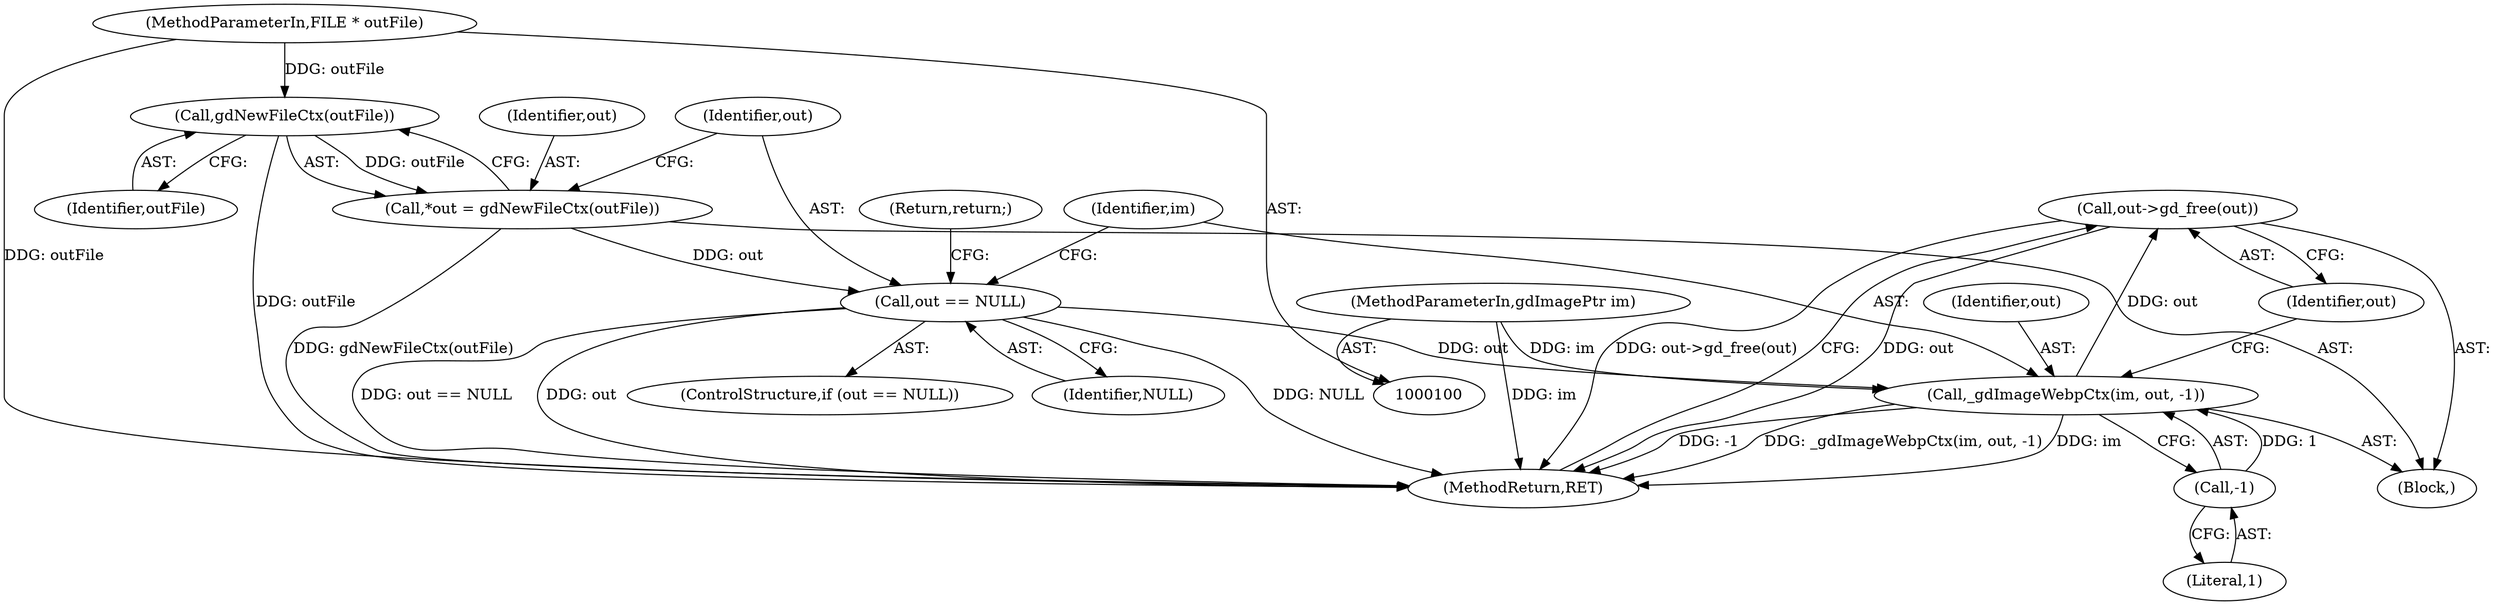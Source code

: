 digraph "0_libgd_a49feeae76d41959d85ee733925a4cf40bac61b2@API" {
"1000120" [label="(Call,out->gd_free(out))"];
"1000115" [label="(Call,_gdImageWebpCtx(im, out, -1))"];
"1000101" [label="(MethodParameterIn,gdImagePtr im)"];
"1000110" [label="(Call,out == NULL)"];
"1000105" [label="(Call,*out = gdNewFileCtx(outFile))"];
"1000107" [label="(Call,gdNewFileCtx(outFile))"];
"1000102" [label="(MethodParameterIn,FILE * outFile)"];
"1000118" [label="(Call,-1)"];
"1000112" [label="(Identifier,NULL)"];
"1000116" [label="(Identifier,im)"];
"1000107" [label="(Call,gdNewFileCtx(outFile))"];
"1000121" [label="(Identifier,out)"];
"1000114" [label="(Return,return;)"];
"1000101" [label="(MethodParameterIn,gdImagePtr im)"];
"1000109" [label="(ControlStructure,if (out == NULL))"];
"1000105" [label="(Call,*out = gdNewFileCtx(outFile))"];
"1000110" [label="(Call,out == NULL)"];
"1000102" [label="(MethodParameterIn,FILE * outFile)"];
"1000115" [label="(Call,_gdImageWebpCtx(im, out, -1))"];
"1000117" [label="(Identifier,out)"];
"1000119" [label="(Literal,1)"];
"1000111" [label="(Identifier,out)"];
"1000118" [label="(Call,-1)"];
"1000108" [label="(Identifier,outFile)"];
"1000120" [label="(Call,out->gd_free(out))"];
"1000122" [label="(MethodReturn,RET)"];
"1000106" [label="(Identifier,out)"];
"1000103" [label="(Block,)"];
"1000120" -> "1000103"  [label="AST: "];
"1000120" -> "1000121"  [label="CFG: "];
"1000121" -> "1000120"  [label="AST: "];
"1000122" -> "1000120"  [label="CFG: "];
"1000120" -> "1000122"  [label="DDG: out"];
"1000120" -> "1000122"  [label="DDG: out->gd_free(out)"];
"1000115" -> "1000120"  [label="DDG: out"];
"1000115" -> "1000103"  [label="AST: "];
"1000115" -> "1000118"  [label="CFG: "];
"1000116" -> "1000115"  [label="AST: "];
"1000117" -> "1000115"  [label="AST: "];
"1000118" -> "1000115"  [label="AST: "];
"1000121" -> "1000115"  [label="CFG: "];
"1000115" -> "1000122"  [label="DDG: -1"];
"1000115" -> "1000122"  [label="DDG: _gdImageWebpCtx(im, out, -1)"];
"1000115" -> "1000122"  [label="DDG: im"];
"1000101" -> "1000115"  [label="DDG: im"];
"1000110" -> "1000115"  [label="DDG: out"];
"1000118" -> "1000115"  [label="DDG: 1"];
"1000101" -> "1000100"  [label="AST: "];
"1000101" -> "1000122"  [label="DDG: im"];
"1000110" -> "1000109"  [label="AST: "];
"1000110" -> "1000112"  [label="CFG: "];
"1000111" -> "1000110"  [label="AST: "];
"1000112" -> "1000110"  [label="AST: "];
"1000114" -> "1000110"  [label="CFG: "];
"1000116" -> "1000110"  [label="CFG: "];
"1000110" -> "1000122"  [label="DDG: NULL"];
"1000110" -> "1000122"  [label="DDG: out == NULL"];
"1000110" -> "1000122"  [label="DDG: out"];
"1000105" -> "1000110"  [label="DDG: out"];
"1000105" -> "1000103"  [label="AST: "];
"1000105" -> "1000107"  [label="CFG: "];
"1000106" -> "1000105"  [label="AST: "];
"1000107" -> "1000105"  [label="AST: "];
"1000111" -> "1000105"  [label="CFG: "];
"1000105" -> "1000122"  [label="DDG: gdNewFileCtx(outFile)"];
"1000107" -> "1000105"  [label="DDG: outFile"];
"1000107" -> "1000108"  [label="CFG: "];
"1000108" -> "1000107"  [label="AST: "];
"1000107" -> "1000122"  [label="DDG: outFile"];
"1000102" -> "1000107"  [label="DDG: outFile"];
"1000102" -> "1000100"  [label="AST: "];
"1000102" -> "1000122"  [label="DDG: outFile"];
"1000118" -> "1000119"  [label="CFG: "];
"1000119" -> "1000118"  [label="AST: "];
}
